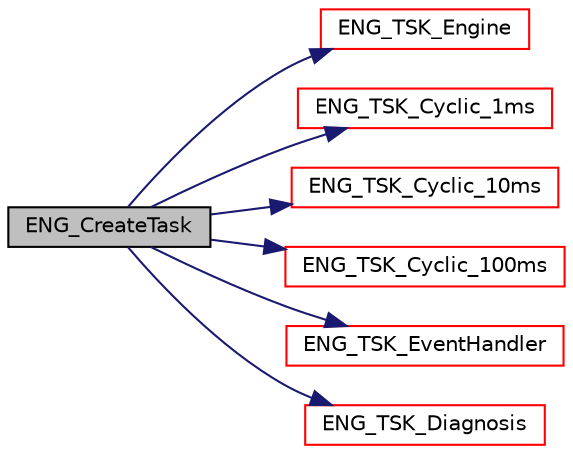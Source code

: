 digraph "ENG_CreateTask"
{
  edge [fontname="Helvetica",fontsize="10",labelfontname="Helvetica",labelfontsize="10"];
  node [fontname="Helvetica",fontsize="10",shape=record];
  rankdir="LR";
  Node12 [label="ENG_CreateTask",height=0.2,width=0.4,color="black", fillcolor="grey75", style="filled", fontcolor="black"];
  Node12 -> Node13 [color="midnightblue",fontsize="10",style="solid",fontname="Helvetica"];
  Node13 [label="ENG_TSK_Engine",height=0.2,width=0.4,color="red", fillcolor="white", style="filled",URL="$enginetask_8c.html#af2408df2e242307adc18c440fec464b8",tooltip="Database-Task. "];
  Node12 -> Node67 [color="midnightblue",fontsize="10",style="solid",fontname="Helvetica"];
  Node67 [label="ENG_TSK_Cyclic_1ms",height=0.2,width=0.4,color="red", fillcolor="white", style="filled",URL="$enginetask_8c.html#a68a74af2a1db1cc404f7fe1ecbcb8963",tooltip="Cyclic 1ms-Task, preemptive with TSK_Cyclic_10ms() and TSK_Cyclic_100ms(). "];
  Node12 -> Node135 [color="midnightblue",fontsize="10",style="solid",fontname="Helvetica"];
  Node135 [label="ENG_TSK_Cyclic_10ms",height=0.2,width=0.4,color="red", fillcolor="white", style="filled",URL="$enginetask_8c.html#af6d38da27fba7f2fcaf23578f3d8c9c3",tooltip="cyclic 10ms-Task, preemptive with TSK_Cyclic_1ms() and TSK_Cyclic_100ms(). "];
  Node12 -> Node182 [color="midnightblue",fontsize="10",style="solid",fontname="Helvetica"];
  Node182 [label="ENG_TSK_Cyclic_100ms",height=0.2,width=0.4,color="red", fillcolor="white", style="filled",URL="$enginetask_8c.html#a9bf9dee43edcffc12cd87e375e81557a",tooltip="cyclic 100ms-Task, preemptive with TSK_Cyclic_1ms() and TSK_Cyclic_10ms(). "];
  Node12 -> Node197 [color="midnightblue",fontsize="10",style="solid",fontname="Helvetica"];
  Node197 [label="ENG_TSK_EventHandler",height=0.2,width=0.4,color="red", fillcolor="white", style="filled",URL="$enginetask_8c.html#ab7d4e17991d9361ec23be9d8a16fd8cb",tooltip="cyclic and event driven handler. "];
  Node12 -> Node199 [color="midnightblue",fontsize="10",style="solid",fontname="Helvetica"];
  Node199 [label="ENG_TSK_Diagnosis",height=0.2,width=0.4,color="red", fillcolor="white", style="filled",URL="$enginetask_8c.html#a7a2724820b8c6b953d931ef1bb91a7f1",tooltip="cyclic diagnosis task. "];
}
